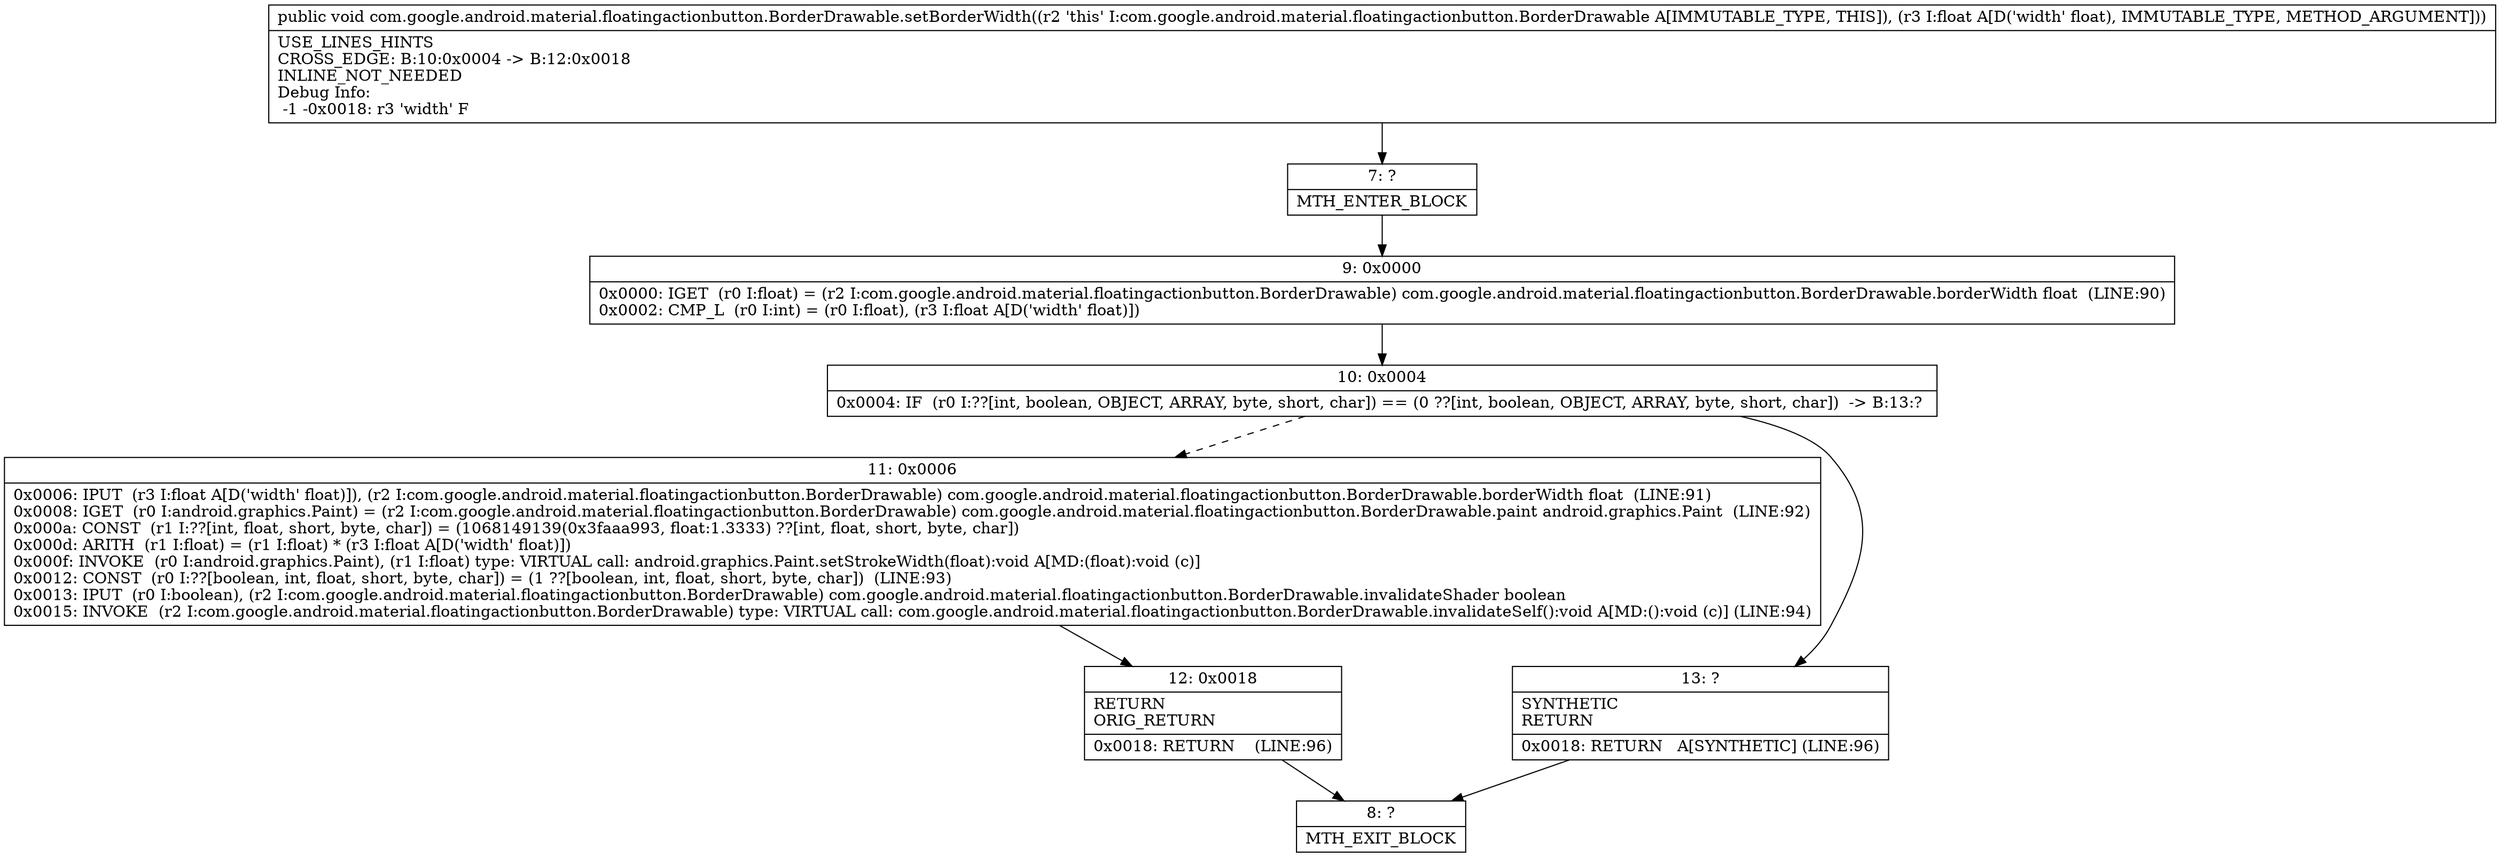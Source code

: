 digraph "CFG forcom.google.android.material.floatingactionbutton.BorderDrawable.setBorderWidth(F)V" {
Node_7 [shape=record,label="{7\:\ ?|MTH_ENTER_BLOCK\l}"];
Node_9 [shape=record,label="{9\:\ 0x0000|0x0000: IGET  (r0 I:float) = (r2 I:com.google.android.material.floatingactionbutton.BorderDrawable) com.google.android.material.floatingactionbutton.BorderDrawable.borderWidth float  (LINE:90)\l0x0002: CMP_L  (r0 I:int) = (r0 I:float), (r3 I:float A[D('width' float)]) \l}"];
Node_10 [shape=record,label="{10\:\ 0x0004|0x0004: IF  (r0 I:??[int, boolean, OBJECT, ARRAY, byte, short, char]) == (0 ??[int, boolean, OBJECT, ARRAY, byte, short, char])  \-\> B:13:? \l}"];
Node_11 [shape=record,label="{11\:\ 0x0006|0x0006: IPUT  (r3 I:float A[D('width' float)]), (r2 I:com.google.android.material.floatingactionbutton.BorderDrawable) com.google.android.material.floatingactionbutton.BorderDrawable.borderWidth float  (LINE:91)\l0x0008: IGET  (r0 I:android.graphics.Paint) = (r2 I:com.google.android.material.floatingactionbutton.BorderDrawable) com.google.android.material.floatingactionbutton.BorderDrawable.paint android.graphics.Paint  (LINE:92)\l0x000a: CONST  (r1 I:??[int, float, short, byte, char]) = (1068149139(0x3faaa993, float:1.3333) ??[int, float, short, byte, char]) \l0x000d: ARITH  (r1 I:float) = (r1 I:float) * (r3 I:float A[D('width' float)]) \l0x000f: INVOKE  (r0 I:android.graphics.Paint), (r1 I:float) type: VIRTUAL call: android.graphics.Paint.setStrokeWidth(float):void A[MD:(float):void (c)]\l0x0012: CONST  (r0 I:??[boolean, int, float, short, byte, char]) = (1 ??[boolean, int, float, short, byte, char])  (LINE:93)\l0x0013: IPUT  (r0 I:boolean), (r2 I:com.google.android.material.floatingactionbutton.BorderDrawable) com.google.android.material.floatingactionbutton.BorderDrawable.invalidateShader boolean \l0x0015: INVOKE  (r2 I:com.google.android.material.floatingactionbutton.BorderDrawable) type: VIRTUAL call: com.google.android.material.floatingactionbutton.BorderDrawable.invalidateSelf():void A[MD:():void (c)] (LINE:94)\l}"];
Node_12 [shape=record,label="{12\:\ 0x0018|RETURN\lORIG_RETURN\l|0x0018: RETURN    (LINE:96)\l}"];
Node_8 [shape=record,label="{8\:\ ?|MTH_EXIT_BLOCK\l}"];
Node_13 [shape=record,label="{13\:\ ?|SYNTHETIC\lRETURN\l|0x0018: RETURN   A[SYNTHETIC] (LINE:96)\l}"];
MethodNode[shape=record,label="{public void com.google.android.material.floatingactionbutton.BorderDrawable.setBorderWidth((r2 'this' I:com.google.android.material.floatingactionbutton.BorderDrawable A[IMMUTABLE_TYPE, THIS]), (r3 I:float A[D('width' float), IMMUTABLE_TYPE, METHOD_ARGUMENT]))  | USE_LINES_HINTS\lCROSS_EDGE: B:10:0x0004 \-\> B:12:0x0018\lINLINE_NOT_NEEDED\lDebug Info:\l  \-1 \-0x0018: r3 'width' F\l}"];
MethodNode -> Node_7;Node_7 -> Node_9;
Node_9 -> Node_10;
Node_10 -> Node_11[style=dashed];
Node_10 -> Node_13;
Node_11 -> Node_12;
Node_12 -> Node_8;
Node_13 -> Node_8;
}

